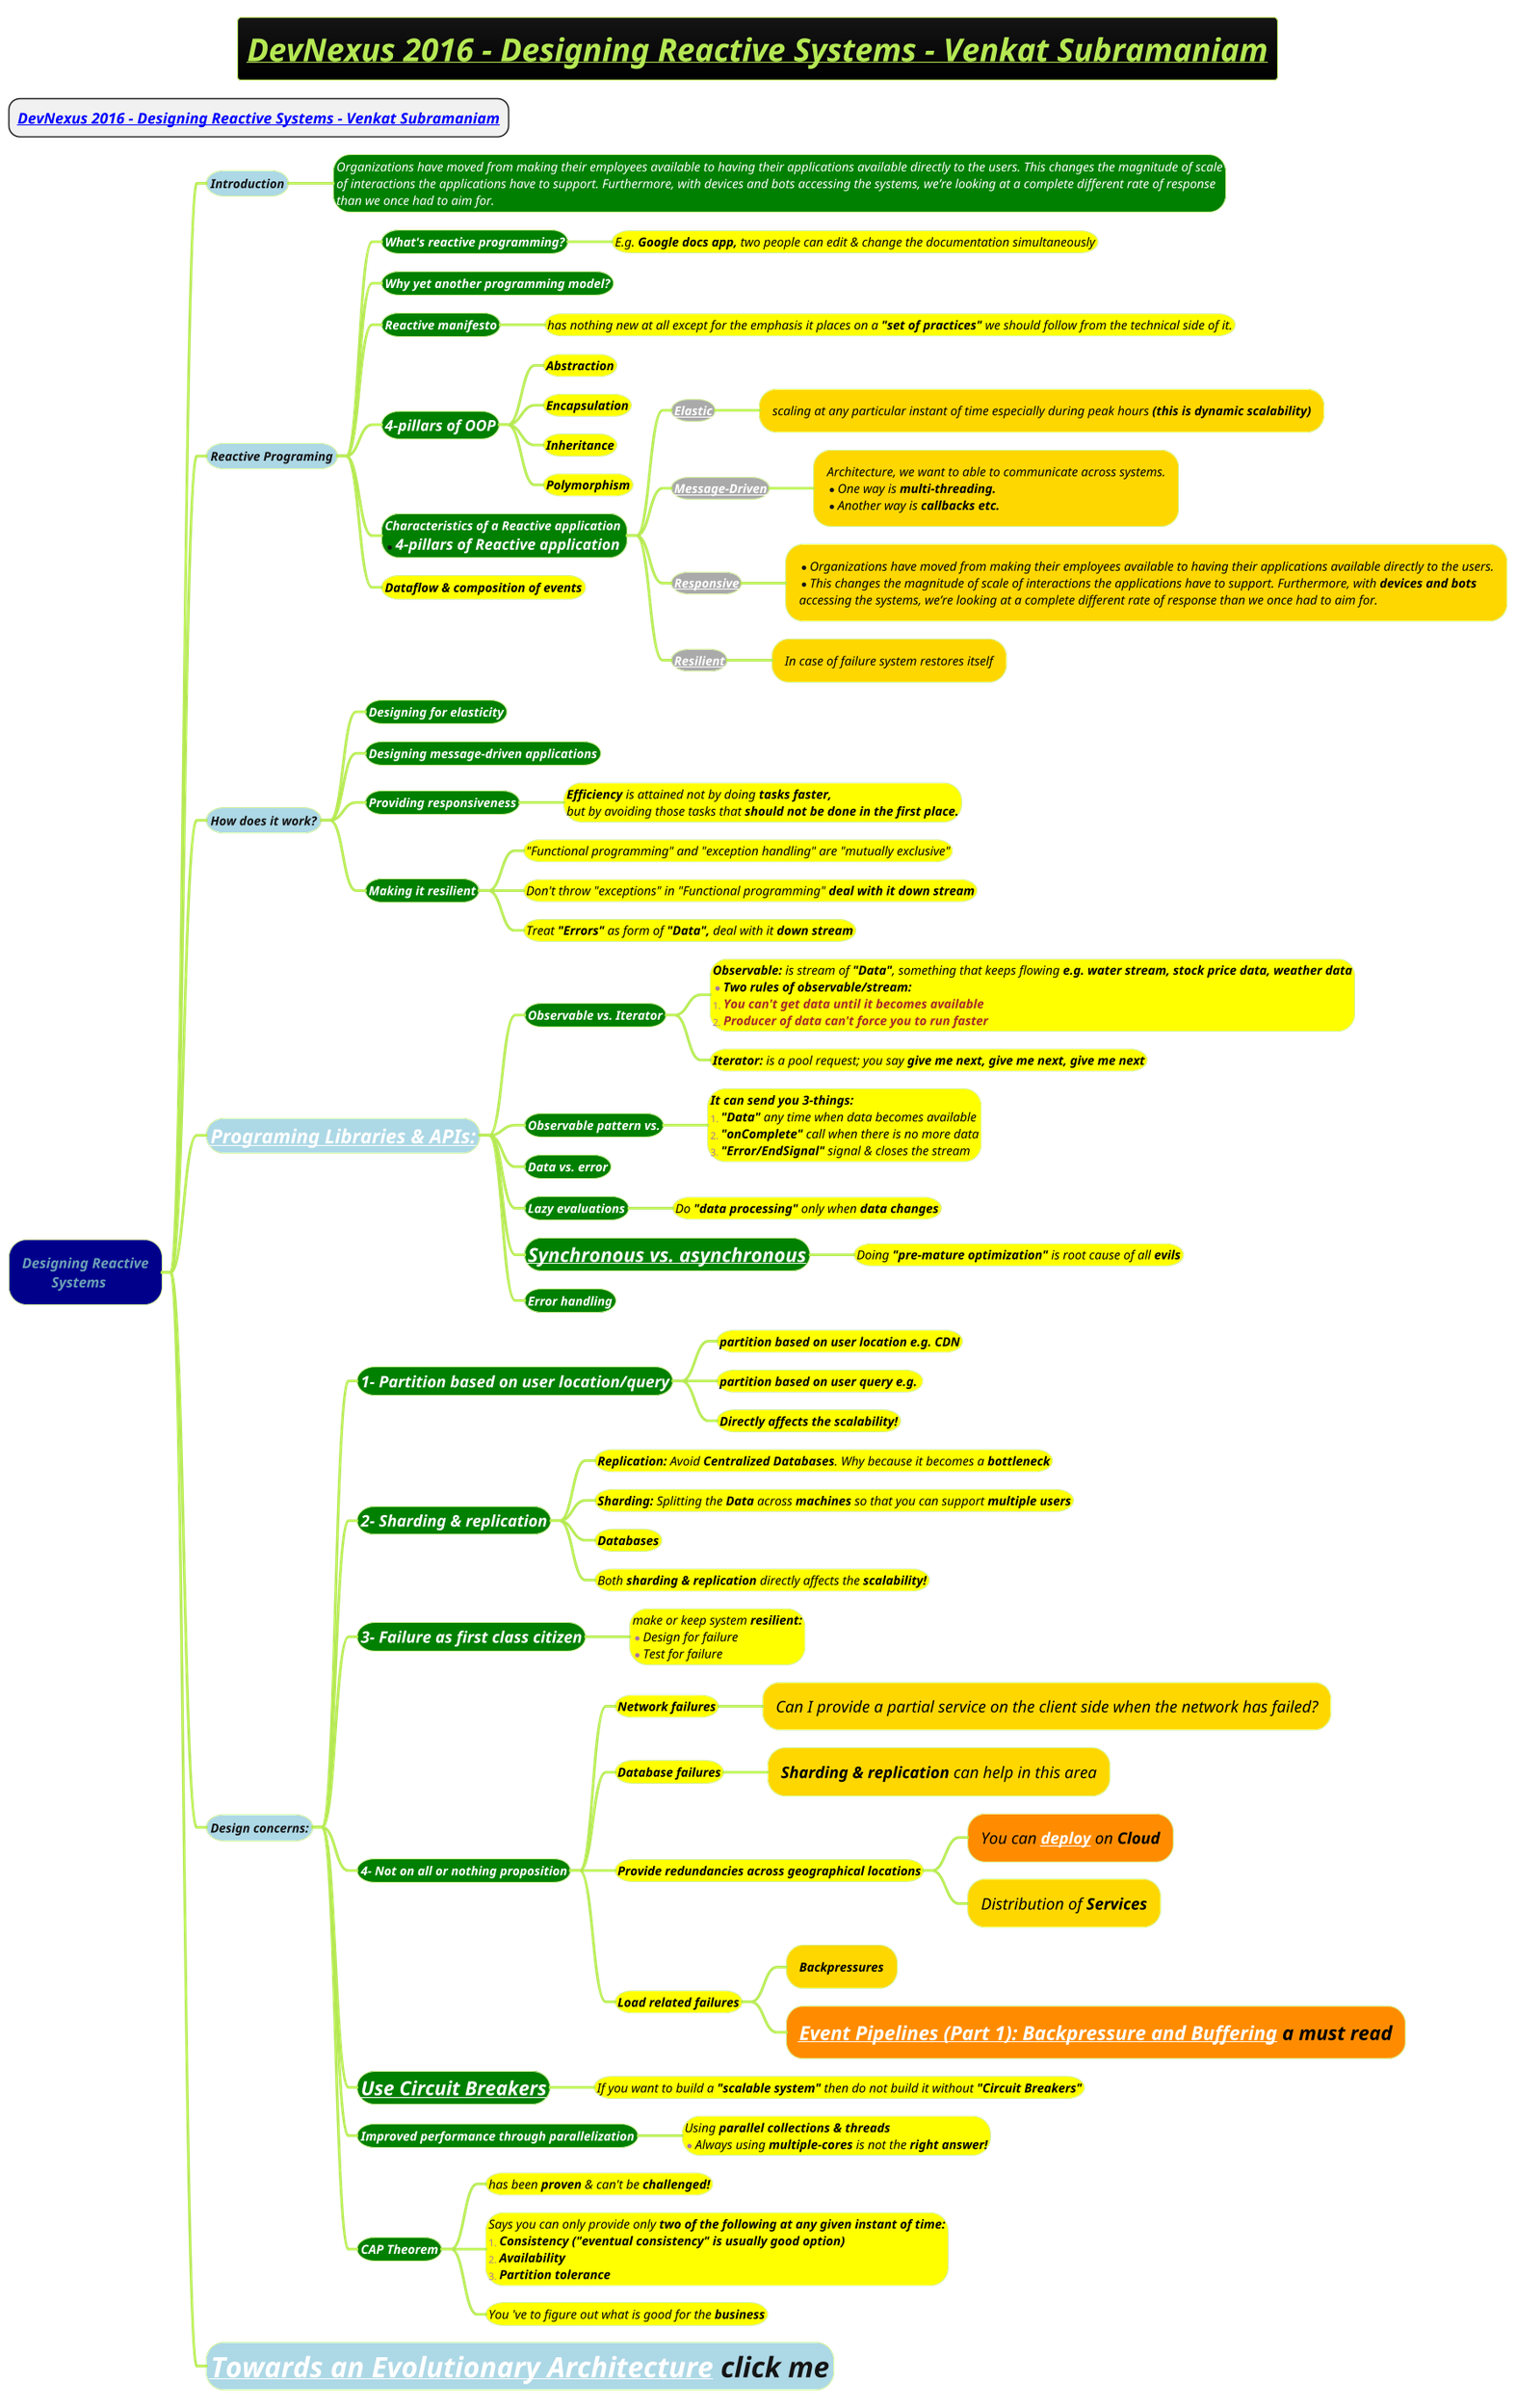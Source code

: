 @startmindmap
title =<i><b><u>DevNexus 2016 - Designing Reactive Systems - Venkat Subramaniam

* ===<i><b>[[https://www.youtube.com/watch?v=2k76zO2Q6vg&t=7003s&ab_channel=devnexus DevNexus 2016 - Designing Reactive Systems - Venkat Subramaniam]]
!theme hacker

*[#darkblue] <i>Designing Reactive\n<i>\tSystems
**[#lightblue] <i><color #blac><size:14>Introduction
***[#green]:<i><color #white><size:14>Organizations have moved from making their employees available to having their applications available directly to the users. This changes the magnitude of scale
<i><color #white><size:14>of interactions the applications have to support. Furthermore, with devices and bots accessing the systems, we’re looking at a complete different rate of response
<i><color #white><size:14>than we once had to aim for.;

**[#lightblue] <i><color #blac><size:14>Reactive Programing
***[#green] <i><color #white><size:14><b>What's reactive programming?
****[#yellow] <i><color #black><size:14>E.g. **Google docs app,** two people can edit & change the documentation simultaneously
***[#green] <i><color #white><size:14><b>Why yet another programming model?
***[#green] <i><color #white><size:14><b>Reactive manifesto
****[#yellow] <i><color #black><size:14>has nothing new at all except for the emphasis it places on a <b>"set of practices"</b> we should follow from the technical side of it.
***[#green] <i><color #white><size:14><i><color #white><size:17><b>4-pillars of OOP
****[#yellow] <b><i><color #black><size:14>Abstraction
****[#yellow] <b><i><color #black><size:14>Encapsulation
****[#yellow] <b><i><color #black><size:14>Inheritance
****[#yellow] <b><i><color #black><size:14>Polymorphism
***[#green] <i><color #white><size:14><b>Characteristics of a Reactive application \n*<i><color #white><size:17><b>4-pillars of Reactive application
****[#a] <b><i><color #black><size:14>[[docs/3-programming-languages/architectural-characteristics/Elasticity.puml Elastic]]
*****[#gold] <i><color #black><size:14>scaling at any particular instant of time especially during peak hours <b>(this is dynamic scalability)
****[#a] <b><i><color #black><size:14>[[docs/3-programming-languages/Venkat-Subramaniam/Message-Driven.puml Message-Driven]]
*****[#gold]:<i><color #black><size:14>Architecture, we want to able to communicate across systems.
*<i><color #black><size:14>One way is <b>multi-threading.
*<i><color #black><size:14>Another way is <b>callbacks etc.;
****[#a] <b><i><color #black><size:14>[[docs/3-programming-languages/Venkat-Subramaniam/Responsiveness.puml Responsive]]
*****[#gold]:*<i><color #black><size:14>Organizations have moved from making their employees available to having their applications available directly to the users.
*<i><color #black><size:14>This changes the magnitude of scale of interactions the applications have to support. Furthermore, with <b>devices and bots
<i><color #black><size:14>accessing the systems, we’re looking at a complete different rate of response than we once had to aim for.;
****[#a] <b><i><color #black><size:14>[[docs/3-programming-languages/Venkat-Subramaniam/Resilient.puml Resilient]]
*****[#gold] <i><color #black><size:14>In case of failure system restores itself
***[#yellow] <b><i><color #black><size:14>Dataflow & composition of events
**[#lightblue] <i><color #blac><size:14>How does it work?
***[#green] <i><color #white><size:14><b>Designing for elasticity
***[#green] <i><color #white><size:14><b>Designing message-driven applications
***[#green] <i><color #white><size:14><b>Providing responsiveness
****[#yellow] <i><color #black><size:14><b>Efficiency</b> is attained not by doing <b>tasks faster,\n<i><color #black><size:14>but by avoiding those tasks that <b>should not be done in the first place.
***[#green] <i><color #white><size:14><b>Making it resilient
****[#yellow] <i><color #black><size:14>"Functional programming" and "exception handling" are "mutually exclusive"
****[#yellow] <i><color #black><size:14>Don't throw "exceptions" in "Functional programming" <b>deal with it down stream
****[#yellow] <i><color #black><size:14>Treat <b>"Errors"</b> as form of <b>"Data",</b> deal with it <b>down stream
**[#lightblue] <i><color #blac><size:22>[[Reactive-Data-Stream.puml Programing Libraries & APIs:]]
***[#green] <i><color #white><size:14><b>Observable vs. Iterator
****[#yellow]:<i><color #black><size:14><b>Observable:</b> is stream of <b>"Data"</b>, something that keeps flowing <b>e.g. water stream, stock price data, weather data
*<i><color #black><size:14><b>Two rules of observable/stream:
#<i><color #brown><size:14><b>You can't get data until it becomes available
#<i><color #brown><size:14><b>Producer of data can't force you to run faster;
****[#yellow] <i><color #black><size:14><b>Iterator:</b> is a pool request; you say <b>give me next, give me next, give me next
***[#green] <i><color #white><size:14><b>Observable pattern vs.
****[#yellow]:<i><color #black><size:14><b>It can send you 3-things:</b>
#<i><color #black><size:14>**"Data"** any time when data becomes available
#<i><color #black><size:14>**"onComplete"** call when there is no more data
#<i><color #black><size:14>**"Error/EndSignal"** signal & closes the stream;

***[#green] <i><color #white><size:14><b>Data vs. error
***[#green] <i><color #white><size:14><b>Lazy evaluations
****[#yellow] <i><color #black><size:14>Do <b>"data processing"</b> only when <b>data changes
***[#green] <i><color #white><size:22><b>[[docs/3-programming-languages/Venkat-Subramaniam/Asynchronous-Programming-in-Java-Options-to-Choose-from.puml Synchronous vs. asynchronous]]
****[#yellow] <i><color #black><size:14>Doing <b>"pre-mature optimization"</b> is root cause of all <b>evils
***[#green] <i><color #white><size:14><b>Error handling
**[#lightblue] <i><color #blac><size:14>Design concerns:
***[#green] <i><color #white><size:18><b>1- Partition based on user location/query
****[#yellow] <i><color #black><size:14><b>partition based on user location e.g. CDN</b>
****[#yellow] <i><color #black><size:14><b>partition based on user query e.g. </b>
****[#yellow] <i><color #black><size:14><b>Directly affects the scalability!
***[#green] <i><color #white><size:18><b>2- Sharding & replication
****[#yellow] <i><color #black><size:14>**Replication:** Avoid <b>Centralized Databases</b>. Why because it becomes a <b>bottleneck
****[#yellow] <i><color #black><size:14>**Sharding:** Splitting the <b>Data</b> across **machines** so that you can support <b>multiple users
****[#yellow] <i><color #black><size:14><b>Databases</b>
****[#yellow] <i><color #black><size:14>Both **sharding & replication** directly affects the <b>scalability!
***[#green] <i><color #white><size:18><b>3- Failure as first class citizen
****[#yellow] <i><color #black><size:14>make or keep system <b>resilient:\n*<i><color #black><size:14>Design for failure\n*<i><color #black><size:14>Test for failure
***[#green] <i><color #white><size:14><b>4- Not on all or nothing proposition
****[#yellow] <i><color #black><size:14><b>Network failures</b>
*****[#gold] <i><color #black><size:18>Can I provide a partial service on the client side when the network has failed?
****[#yellow] <i><color #black><size:14><b>Database failures</b>
*****[#gold] <i><color #black><size:18>**Sharding & replication** can help in this area
****[#yellow] <i><color #black><size:14><b>Provide redundancies across geographical locations</b>
*****[#darkorange] <i><color #black><size:18>You can **[[docs/3-programming-languages/architectural-characteristics/Deployability.puml deploy]]** on <b>Cloud
*****[#gold] <i><color #black><size:18>Distribution of <b>Services</b>
****[#yellow] <i><color #black><size:14><b>Load related failures</b>
*****[#gold] <i><color #black><size:14><b>Backpressures</b>
*****[#darkorange] <i><color #black><size:22><b>[[https://zendesk.engineering/event-pipelines-part-1-backpressure-and-buffering-1bba0ed3451e Event Pipelines (Part 1): Backpressure and Buffering]] a must read
***[#green] <i><color #white><size:22><b>[[docs/3-programming-languages/Venkat-Subramaniam/Circuit-Breaker.puml Use Circuit Breakers]]
****[#yellow] <i><color #black><size:14>If you want to build a <b>"scalable system"</b> then do not build it without <b>"Circuit Breakers"</b>
***[#green] <i><color #white><size:14><b>Improved performance through parallelization
****[#yellow] <i><color #black><size:14>Using <b>parallel collections & threads\n*<i><color #black><size:14>Always using **multiple-cores** is not the <b>right answer!
***[#green] <i><color #white><size:14><b>CAP Theorem
****[#yellow] <i><color #black><size:14>has been **proven** & can't be <b>challenged!
****[#yellow] <i><color #black><size:14>Says you can only provide only <b>two of the following at any given instant of time:\n#<b><i><color #black><size:14>Consistency ("eventual consistency" is usually good option)\n#<b><i><color #black><size:14>Availability\n#<b><i><color #black><size:14>Partition tolerance
****[#yellow] <i><color #black><size:14>You 've to figure out what is good for the <b>business
**[#lightblue] <i><color #blac><size:32>[[docs/3-programming-languages/Venkat-Subramaniam/Towards-an-Evolutionary-Architecture.puml Towards an Evolutionary Architecture]] click me
@endmindmap
